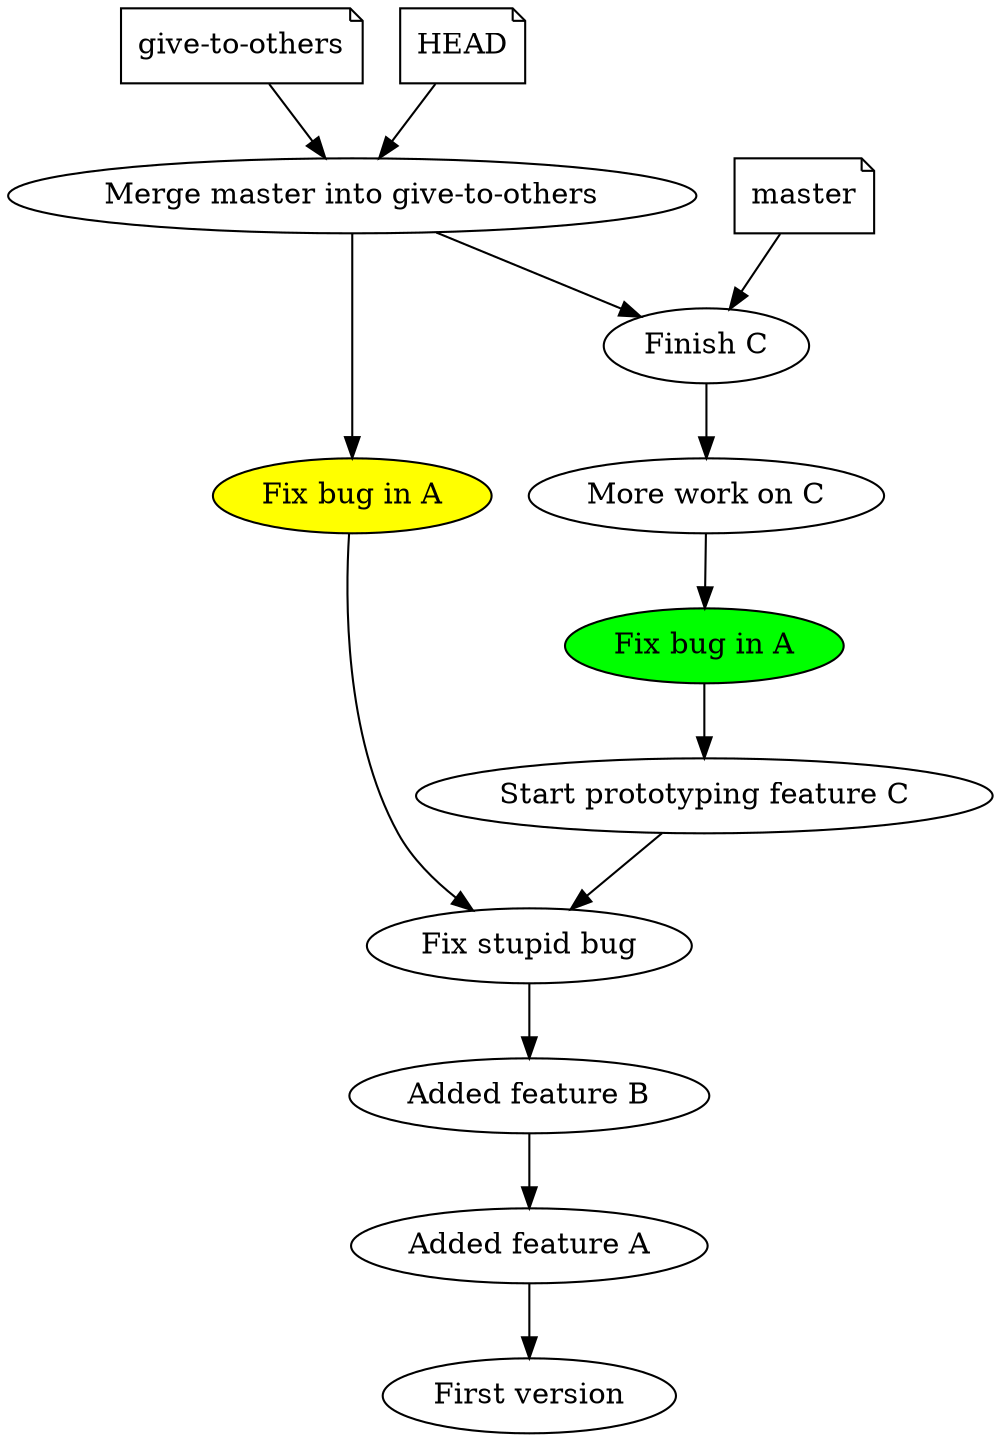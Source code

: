 digraph single_dude {
    "give-to-others" [ shape=note ];
    "master" [ shape=note ];

    "HEAD" [ shape=note ];

    c1 [ label = "Fix bug in A", style=filled, fillcolor=green ];
    c2 [ label = "Fix bug in A", style=filled, fillcolor=yellow ];
    merge [ label = "Merge master into give-to-others" ];

    "Finish C" -> "More work on C" -> c1 -> "Start prototyping feature C" -> "Fix stupid bug" -> "Added feature B" -> "Added feature A" -> "First version";
    c2 -> "Fix stupid bug";

    merge -> "Finish C";
    merge -> c2;

    "HEAD" -> merge;
    "master" -> "Finish C";
    "give-to-others" -> merge;
}

